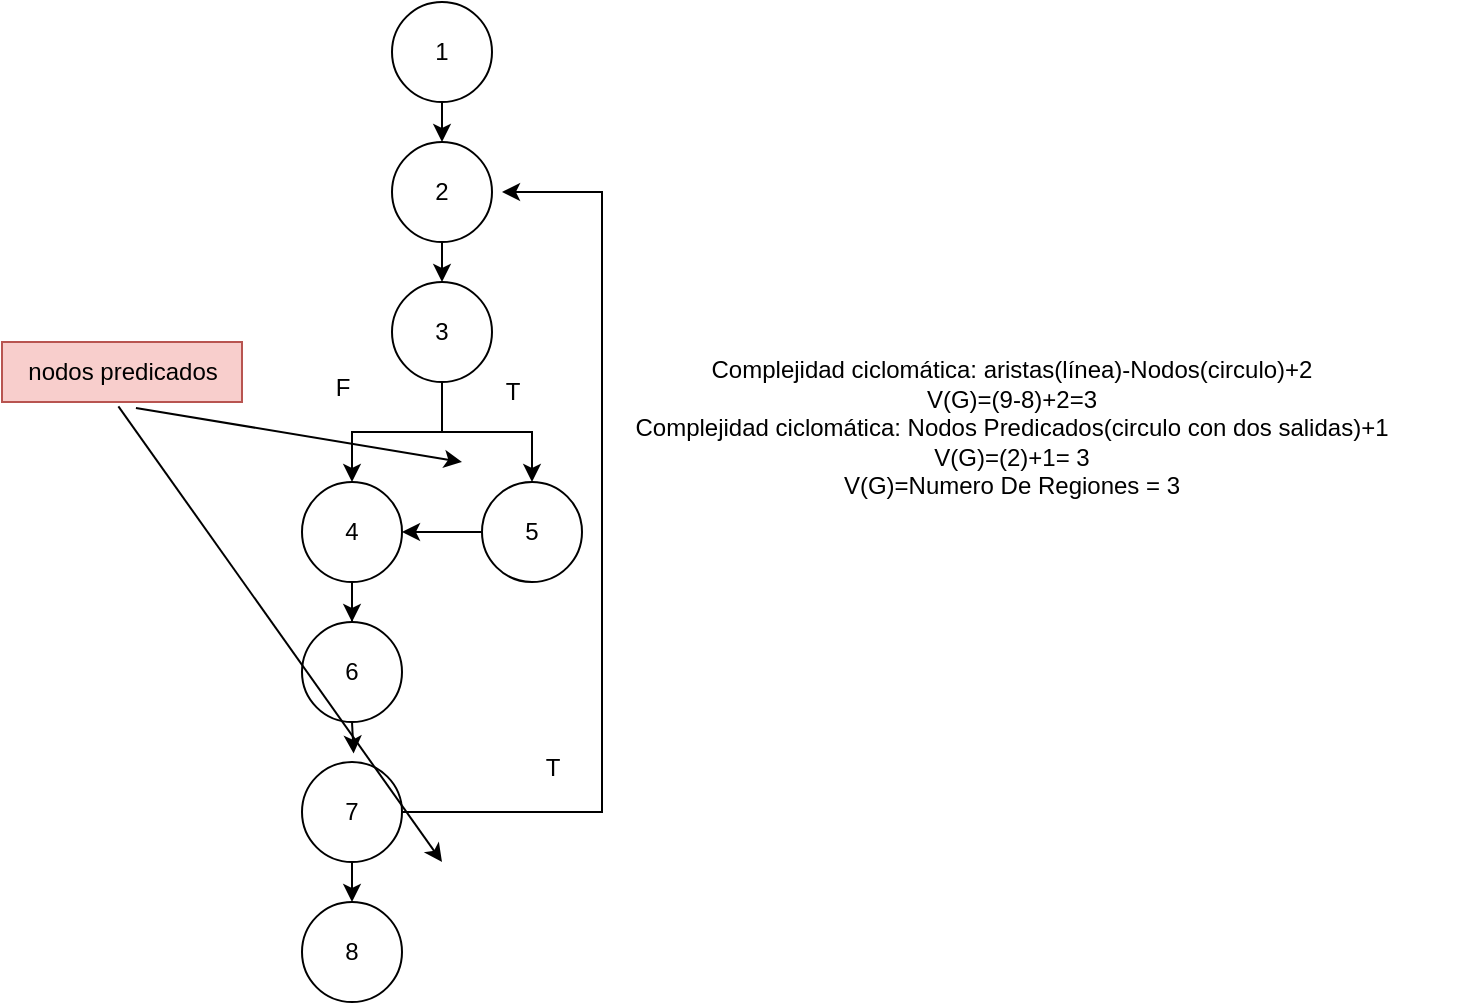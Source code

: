 <mxfile version="24.4.4" type="device">
  <diagram name="Página-1" id="_k7F3FmrsI7cmTZAaDNu">
    <mxGraphModel dx="1070" dy="500" grid="1" gridSize="10" guides="1" tooltips="1" connect="1" arrows="1" fold="1" page="1" pageScale="1" pageWidth="827" pageHeight="1169" math="0" shadow="0">
      <root>
        <mxCell id="0" />
        <mxCell id="1" parent="0" />
        <mxCell id="KDpVD_1fnQ0I7W97BFuj-2" style="edgeStyle=orthogonalEdgeStyle;rounded=0;orthogonalLoop=1;jettySize=auto;html=1;exitX=0.5;exitY=1;exitDx=0;exitDy=0;entryX=0.5;entryY=0;entryDx=0;entryDy=0;" parent="1" source="8pgLGgdJQN_qh57SXBGK-1" target="KDpVD_1fnQ0I7W97BFuj-1" edge="1">
          <mxGeometry relative="1" as="geometry" />
        </mxCell>
        <mxCell id="8pgLGgdJQN_qh57SXBGK-1" value="1" style="ellipse;whiteSpace=wrap;html=1;aspect=fixed;" parent="1" vertex="1">
          <mxGeometry x="115" y="40" width="50" height="50" as="geometry" />
        </mxCell>
        <mxCell id="8pgLGgdJQN_qh57SXBGK-15" value="&lt;div&gt;Complejidad ciclomática: aristas(línea)-Nodos(circulo)+2&lt;/div&gt;V(G)=(9-8)+2=3&lt;div&gt;Complejidad ciclomática: Nodos Predicados(circulo con dos salidas)+1&lt;/div&gt;&lt;div&gt;V(G)=(2)+1= 3&lt;/div&gt;&lt;div&gt;V(G)=Numero De Regiones = 3&lt;/div&gt;&lt;div&gt;&lt;br&gt;&lt;/div&gt;" style="text;html=1;align=center;verticalAlign=middle;whiteSpace=wrap;rounded=0;" parent="1" vertex="1">
          <mxGeometry x="190" y="220" width="470" height="80" as="geometry" />
        </mxCell>
        <mxCell id="KDpVD_1fnQ0I7W97BFuj-7" style="edgeStyle=orthogonalEdgeStyle;rounded=0;orthogonalLoop=1;jettySize=auto;html=1;exitX=0.5;exitY=1;exitDx=0;exitDy=0;entryX=0.5;entryY=0;entryDx=0;entryDy=0;" parent="1" source="KDpVD_1fnQ0I7W97BFuj-1" target="KDpVD_1fnQ0I7W97BFuj-3" edge="1">
          <mxGeometry relative="1" as="geometry" />
        </mxCell>
        <mxCell id="KDpVD_1fnQ0I7W97BFuj-1" value="2" style="ellipse;whiteSpace=wrap;html=1;aspect=fixed;" parent="1" vertex="1">
          <mxGeometry x="115" y="110" width="50" height="50" as="geometry" />
        </mxCell>
        <mxCell id="KDpVD_1fnQ0I7W97BFuj-12" style="edgeStyle=orthogonalEdgeStyle;rounded=0;orthogonalLoop=1;jettySize=auto;html=1;exitX=0.5;exitY=1;exitDx=0;exitDy=0;entryX=0.5;entryY=0;entryDx=0;entryDy=0;" parent="1" source="KDpVD_1fnQ0I7W97BFuj-3" target="KDpVD_1fnQ0I7W97BFuj-11" edge="1">
          <mxGeometry relative="1" as="geometry" />
        </mxCell>
        <mxCell id="KDpVD_1fnQ0I7W97BFuj-18" style="edgeStyle=orthogonalEdgeStyle;rounded=0;orthogonalLoop=1;jettySize=auto;html=1;exitX=0.5;exitY=1;exitDx=0;exitDy=0;entryX=0.5;entryY=0;entryDx=0;entryDy=0;" parent="1" source="KDpVD_1fnQ0I7W97BFuj-3" target="KDpVD_1fnQ0I7W97BFuj-8" edge="1">
          <mxGeometry relative="1" as="geometry" />
        </mxCell>
        <mxCell id="KDpVD_1fnQ0I7W97BFuj-3" value="3" style="ellipse;whiteSpace=wrap;html=1;aspect=fixed;" parent="1" vertex="1">
          <mxGeometry x="115" y="180" width="50" height="50" as="geometry" />
        </mxCell>
        <mxCell id="KDpVD_1fnQ0I7W97BFuj-21" style="edgeStyle=orthogonalEdgeStyle;rounded=0;orthogonalLoop=1;jettySize=auto;html=1;exitX=0;exitY=0.5;exitDx=0;exitDy=0;entryX=1;entryY=0.5;entryDx=0;entryDy=0;" parent="1" source="KDpVD_1fnQ0I7W97BFuj-8" target="KDpVD_1fnQ0I7W97BFuj-11" edge="1">
          <mxGeometry relative="1" as="geometry" />
        </mxCell>
        <mxCell id="KDpVD_1fnQ0I7W97BFuj-8" value="5" style="ellipse;whiteSpace=wrap;html=1;aspect=fixed;" parent="1" vertex="1">
          <mxGeometry x="160" y="280" width="50" height="50" as="geometry" />
        </mxCell>
        <mxCell id="KDpVD_1fnQ0I7W97BFuj-20" style="edgeStyle=orthogonalEdgeStyle;rounded=0;orthogonalLoop=1;jettySize=auto;html=1;exitX=0.5;exitY=1;exitDx=0;exitDy=0;" parent="1" source="KDpVD_1fnQ0I7W97BFuj-11" target="KDpVD_1fnQ0I7W97BFuj-19" edge="1">
          <mxGeometry relative="1" as="geometry" />
        </mxCell>
        <mxCell id="KDpVD_1fnQ0I7W97BFuj-11" value="4" style="ellipse;whiteSpace=wrap;html=1;aspect=fixed;" parent="1" vertex="1">
          <mxGeometry x="70" y="280" width="50" height="50" as="geometry" />
        </mxCell>
        <mxCell id="KDpVD_1fnQ0I7W97BFuj-19" value="6" style="ellipse;whiteSpace=wrap;html=1;aspect=fixed;" parent="1" vertex="1">
          <mxGeometry x="70" y="350" width="50" height="50" as="geometry" />
        </mxCell>
        <mxCell id="KDpVD_1fnQ0I7W97BFuj-27" style="edgeStyle=orthogonalEdgeStyle;rounded=0;orthogonalLoop=1;jettySize=auto;html=1;exitX=0.5;exitY=1;exitDx=0;exitDy=0;entryX=0.5;entryY=0;entryDx=0;entryDy=0;" parent="1" source="KDpVD_1fnQ0I7W97BFuj-22" target="KDpVD_1fnQ0I7W97BFuj-23" edge="1">
          <mxGeometry relative="1" as="geometry" />
        </mxCell>
        <mxCell id="KDpVD_1fnQ0I7W97BFuj-28" style="edgeStyle=orthogonalEdgeStyle;rounded=0;orthogonalLoop=1;jettySize=auto;html=1;exitX=0;exitY=0.5;exitDx=0;exitDy=0;" parent="1" source="KDpVD_1fnQ0I7W97BFuj-22" edge="1">
          <mxGeometry relative="1" as="geometry">
            <mxPoint x="170" y="135" as="targetPoint" />
            <Array as="points">
              <mxPoint x="220" y="445" />
              <mxPoint x="220" y="135" />
            </Array>
          </mxGeometry>
        </mxCell>
        <mxCell id="KDpVD_1fnQ0I7W97BFuj-22" value="7" style="ellipse;whiteSpace=wrap;html=1;aspect=fixed;" parent="1" vertex="1">
          <mxGeometry x="70" y="420" width="50" height="50" as="geometry" />
        </mxCell>
        <mxCell id="KDpVD_1fnQ0I7W97BFuj-23" value="8" style="ellipse;whiteSpace=wrap;html=1;aspect=fixed;" parent="1" vertex="1">
          <mxGeometry x="70" y="490" width="50" height="50" as="geometry" />
        </mxCell>
        <mxCell id="KDpVD_1fnQ0I7W97BFuj-26" style="edgeStyle=orthogonalEdgeStyle;rounded=0;orthogonalLoop=1;jettySize=auto;html=1;exitX=0.5;exitY=1;exitDx=0;exitDy=0;entryX=0.516;entryY=-0.084;entryDx=0;entryDy=0;entryPerimeter=0;" parent="1" source="KDpVD_1fnQ0I7W97BFuj-19" target="KDpVD_1fnQ0I7W97BFuj-22" edge="1">
          <mxGeometry relative="1" as="geometry" />
        </mxCell>
        <mxCell id="KDpVD_1fnQ0I7W97BFuj-29" value="nodos predicados" style="text;html=1;align=center;verticalAlign=middle;resizable=0;points=[];autosize=1;strokeColor=#b85450;fillColor=#f8cecc;" parent="1" vertex="1">
          <mxGeometry x="-80" y="210" width="120" height="30" as="geometry" />
        </mxCell>
        <mxCell id="KDpVD_1fnQ0I7W97BFuj-30" value="" style="endArrow=classic;html=1;rounded=0;exitX=0.558;exitY=1.1;exitDx=0;exitDy=0;exitPerimeter=0;" parent="1" source="KDpVD_1fnQ0I7W97BFuj-29" edge="1">
          <mxGeometry width="50" height="50" relative="1" as="geometry">
            <mxPoint x="200" y="330" as="sourcePoint" />
            <mxPoint x="150" y="270" as="targetPoint" />
          </mxGeometry>
        </mxCell>
        <mxCell id="KDpVD_1fnQ0I7W97BFuj-31" value="" style="endArrow=classic;html=1;rounded=0;exitX=0.485;exitY=1.073;exitDx=0;exitDy=0;exitPerimeter=0;" parent="1" source="KDpVD_1fnQ0I7W97BFuj-29" edge="1">
          <mxGeometry width="50" height="50" relative="1" as="geometry">
            <mxPoint x="210" y="340" as="sourcePoint" />
            <mxPoint x="140" y="470" as="targetPoint" />
          </mxGeometry>
        </mxCell>
        <mxCell id="sXqdMCFm_O6ez80B1-FA-1" value="F" style="text;html=1;align=center;verticalAlign=middle;resizable=0;points=[];autosize=1;strokeColor=none;fillColor=none;" vertex="1" parent="1">
          <mxGeometry x="75" y="218" width="30" height="30" as="geometry" />
        </mxCell>
        <mxCell id="sXqdMCFm_O6ez80B1-FA-2" value="T" style="text;html=1;align=center;verticalAlign=middle;resizable=0;points=[];autosize=1;strokeColor=none;fillColor=none;" vertex="1" parent="1">
          <mxGeometry x="160" y="220" width="30" height="30" as="geometry" />
        </mxCell>
        <mxCell id="sXqdMCFm_O6ez80B1-FA-4" value="T" style="text;html=1;align=center;verticalAlign=middle;resizable=0;points=[];autosize=1;strokeColor=none;fillColor=none;" vertex="1" parent="1">
          <mxGeometry x="180" y="408" width="30" height="30" as="geometry" />
        </mxCell>
      </root>
    </mxGraphModel>
  </diagram>
</mxfile>
